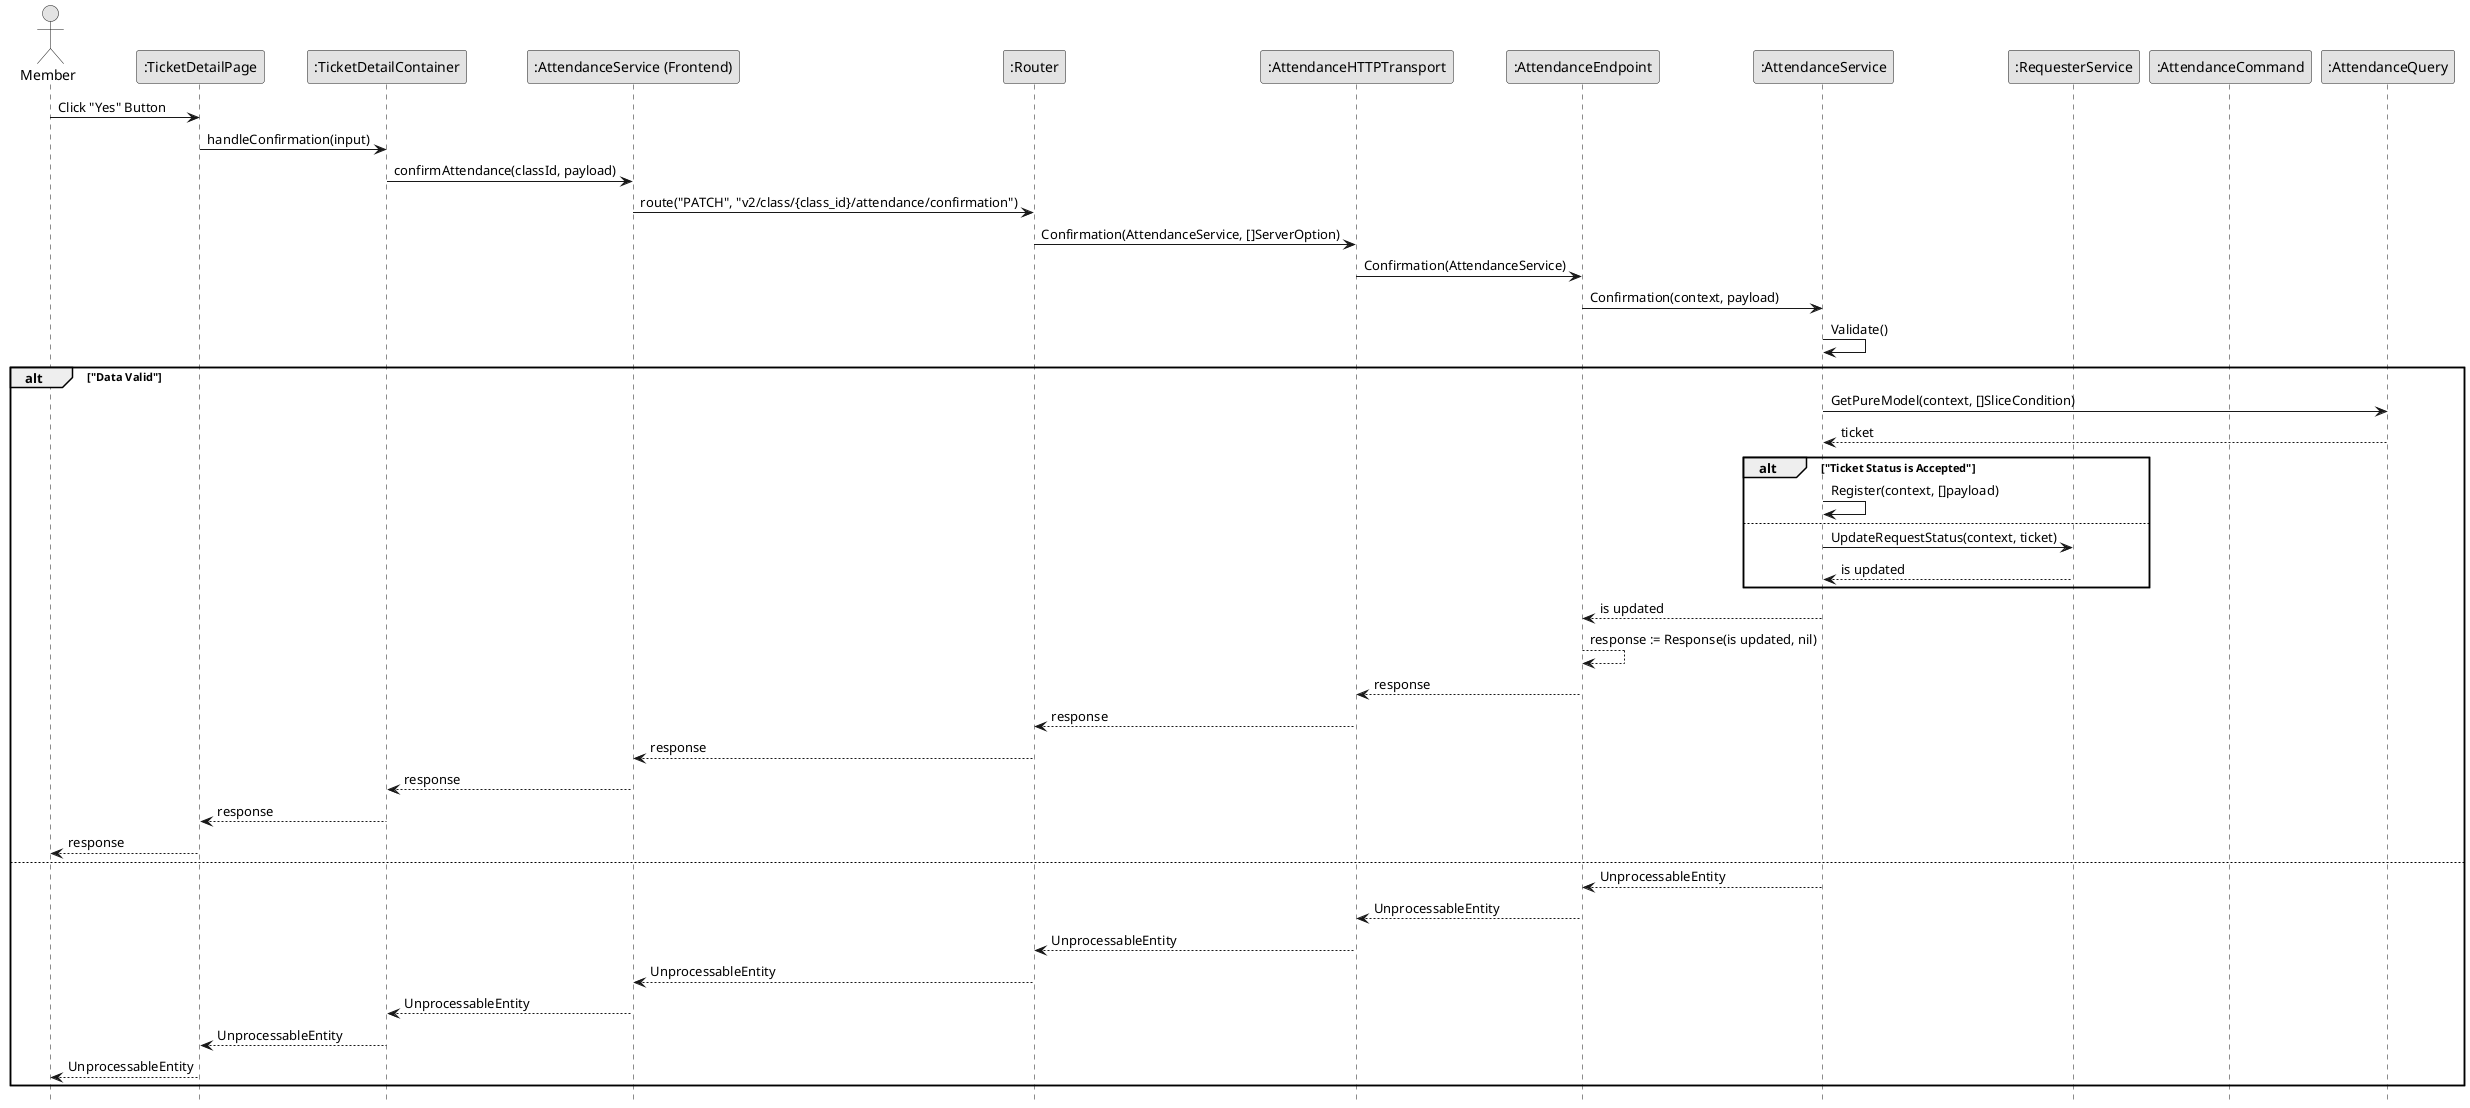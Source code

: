 @startuml ConfirmAttendance

skinparam Monochrome true
skinparam Shadowing false
hide footbox

actor Member
participant ":TicketDetailPage" as TicketDetailPage
participant ":TicketDetailContainer" as TicketDetailContainer
participant ":AttendanceService (Frontend)" as FEAttendanceService
participant ":Router" as Router
participant ":AttendanceHTTPTransport" as AttendanceHTTPTransport
participant ":AttendanceEndpoint" as AttendanceEndpoint
participant ":AttendanceService" as AttendanceService
participant ":RequesterService" as RequesterService
participant ":AttendanceCommand" as AttendanceCommand
participant ":AttendanceQuery" as AttendanceQuery

Member->TicketDetailPage: Click "Yes" Button
TicketDetailPage->TicketDetailContainer: handleConfirmation(input)
TicketDetailContainer->FEAttendanceService: confirmAttendance(classId, payload)
FEAttendanceService->Router: route("PATCH", "v2/class/{class_id}/attendance/confirmation")
Router->AttendanceHTTPTransport: Confirmation(AttendanceService, []ServerOption)
AttendanceHTTPTransport->AttendanceEndpoint: Confirmation(AttendanceService)
AttendanceEndpoint->AttendanceService: Confirmation(context, payload)
AttendanceService->AttendanceService: Validate()

alt "Data Valid"
    AttendanceService->AttendanceQuery: GetPureModel(context, []SliceCondition)
    AttendanceQuery-->AttendanceService: ticket

    alt "Ticket Status is Accepted"
        AttendanceService->AttendanceService: Register(context, []payload)
    else 
        AttendanceService->RequesterService: UpdateRequestStatus(context, ticket)
        RequesterService-->AttendanceService: is updated
    end 

    AttendanceService-->AttendanceEndpoint: is updated
    AttendanceEndpoint-->AttendanceEndpoint: response := Response(is updated, nil)
    AttendanceEndpoint-->AttendanceHTTPTransport: response
    AttendanceHTTPTransport-->Router: response
    Router-->FEAttendanceService: response
    FEAttendanceService-->TicketDetailContainer: response
    TicketDetailContainer-->TicketDetailPage: response
    TicketDetailPage-->Member: response
else
    AttendanceService-->AttendanceEndpoint: UnprocessableEntity
    AttendanceEndpoint-->AttendanceHTTPTransport: UnprocessableEntity
    AttendanceHTTPTransport-->Router: UnprocessableEntity
    Router-->FEAttendanceService: UnprocessableEntity
    FEAttendanceService-->TicketDetailContainer: UnprocessableEntity
    TicketDetailContainer-->TicketDetailPage: UnprocessableEntity
    TicketDetailPage-->Member: UnprocessableEntity
end

@enduml